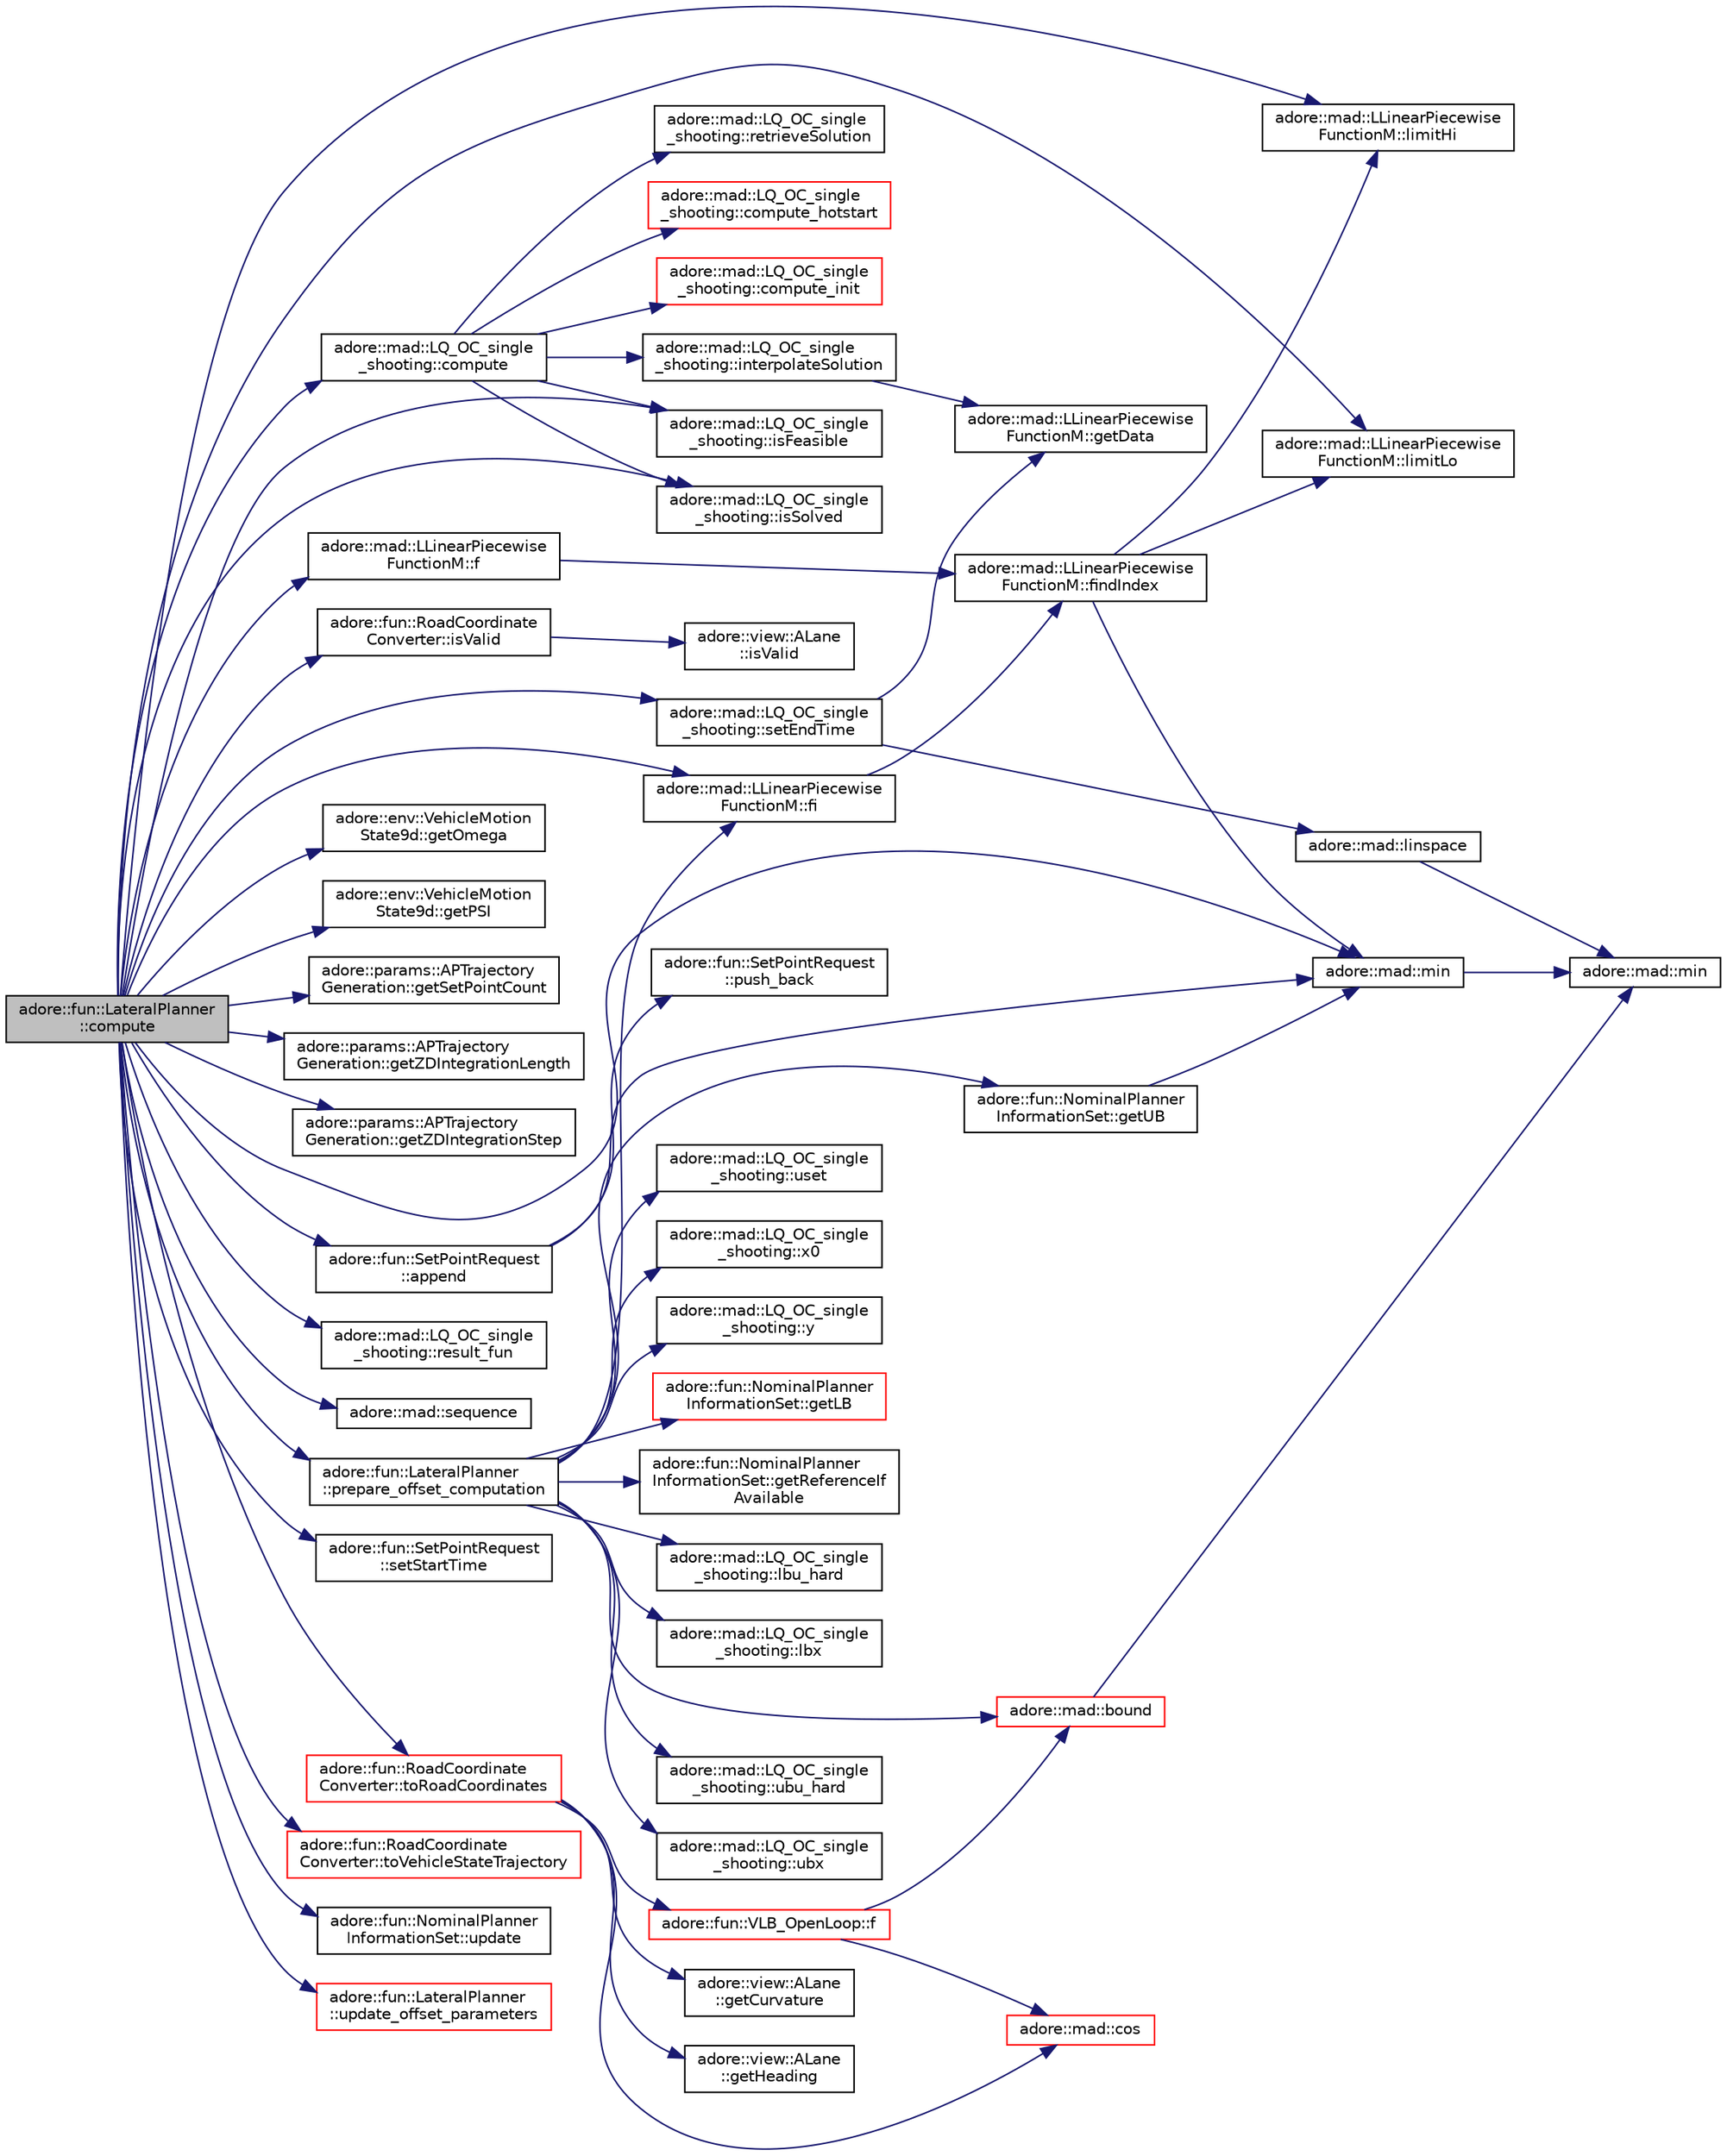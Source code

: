 digraph "adore::fun::LateralPlanner::compute"
{
 // LATEX_PDF_SIZE
  edge [fontname="Helvetica",fontsize="10",labelfontname="Helvetica",labelfontsize="10"];
  node [fontname="Helvetica",fontsize="10",shape=record];
  rankdir="LR";
  Node1 [label="adore::fun::LateralPlanner\l::compute",height=0.2,width=0.4,color="black", fillcolor="grey75", style="filled", fontcolor="black",tooltip=" "];
  Node1 -> Node2 [color="midnightblue",fontsize="10",style="solid",fontname="Helvetica"];
  Node2 [label="adore::fun::SetPointRequest\l::append",height=0.2,width=0.4,color="black", fillcolor="white", style="filled",URL="$classadore_1_1fun_1_1SetPointRequest.html#aab7094a0ef474f4d84321f454e4adcac",tooltip=" "];
  Node2 -> Node3 [color="midnightblue",fontsize="10",style="solid",fontname="Helvetica"];
  Node3 [label="adore::mad::min",height=0.2,width=0.4,color="black", fillcolor="white", style="filled",URL="$namespaceadore_1_1mad.html#ab58ecb752f9bbfe27832e0a2c0e22c2b",tooltip=" "];
  Node3 -> Node4 [color="midnightblue",fontsize="10",style="solid",fontname="Helvetica"];
  Node4 [label="adore::mad::min",height=0.2,width=0.4,color="black", fillcolor="white", style="filled",URL="$namespaceadore_1_1mad.html#ac61b79c007d1859f93a10c04272095a1",tooltip=" "];
  Node2 -> Node5 [color="midnightblue",fontsize="10",style="solid",fontname="Helvetica"];
  Node5 [label="adore::fun::SetPointRequest\l::push_back",height=0.2,width=0.4,color="black", fillcolor="white", style="filled",URL="$classadore_1_1fun_1_1SetPointRequest.html#a8b7156c464446633ff3d1dbcd21d0d61",tooltip=" "];
  Node1 -> Node6 [color="midnightblue",fontsize="10",style="solid",fontname="Helvetica"];
  Node6 [label="adore::mad::LQ_OC_single\l_shooting::compute",height=0.2,width=0.4,color="black", fillcolor="white", style="filled",URL="$classadore_1_1mad_1_1LQ__OC__single__shooting.html#a7bebc7143eb918b018d5b46c01ce5fef",tooltip=" "];
  Node6 -> Node7 [color="midnightblue",fontsize="10",style="solid",fontname="Helvetica"];
  Node7 [label="adore::mad::LQ_OC_single\l_shooting::compute_hotstart",height=0.2,width=0.4,color="red", fillcolor="white", style="filled",URL="$classadore_1_1mad_1_1LQ__OC__single__shooting.html#ac10e9b4bc5ff04461ed6702120cf1d2d",tooltip=" "];
  Node6 -> Node14 [color="midnightblue",fontsize="10",style="solid",fontname="Helvetica"];
  Node14 [label="adore::mad::LQ_OC_single\l_shooting::compute_init",height=0.2,width=0.4,color="red", fillcolor="white", style="filled",URL="$classadore_1_1mad_1_1LQ__OC__single__shooting.html#a0df709316bcad25c0678151b6597f0b4",tooltip=" "];
  Node6 -> Node26 [color="midnightblue",fontsize="10",style="solid",fontname="Helvetica"];
  Node26 [label="adore::mad::LQ_OC_single\l_shooting::interpolateSolution",height=0.2,width=0.4,color="black", fillcolor="white", style="filled",URL="$classadore_1_1mad_1_1LQ__OC__single__shooting.html#abe069a4836e81bf210658ee796ef3e77",tooltip=" "];
  Node26 -> Node27 [color="midnightblue",fontsize="10",style="solid",fontname="Helvetica"];
  Node27 [label="adore::mad::LLinearPiecewise\lFunctionM::getData",height=0.2,width=0.4,color="black", fillcolor="white", style="filled",URL="$classadore_1_1mad_1_1LLinearPiecewiseFunctionM.html#aa94d90c8643e2d6792f8594f3d666503",tooltip=" "];
  Node6 -> Node28 [color="midnightblue",fontsize="10",style="solid",fontname="Helvetica"];
  Node28 [label="adore::mad::LQ_OC_single\l_shooting::isFeasible",height=0.2,width=0.4,color="black", fillcolor="white", style="filled",URL="$classadore_1_1mad_1_1LQ__OC__single__shooting.html#afa43c68e837700185a3d606ea12e311e",tooltip=" "];
  Node6 -> Node29 [color="midnightblue",fontsize="10",style="solid",fontname="Helvetica"];
  Node29 [label="adore::mad::LQ_OC_single\l_shooting::isSolved",height=0.2,width=0.4,color="black", fillcolor="white", style="filled",URL="$classadore_1_1mad_1_1LQ__OC__single__shooting.html#a022337da9434a344265d2b6b07114551",tooltip=" "];
  Node6 -> Node30 [color="midnightblue",fontsize="10",style="solid",fontname="Helvetica"];
  Node30 [label="adore::mad::LQ_OC_single\l_shooting::retrieveSolution",height=0.2,width=0.4,color="black", fillcolor="white", style="filled",URL="$classadore_1_1mad_1_1LQ__OC__single__shooting.html#a64d1ba117b811bed1f884f05c3c56d8d",tooltip=" "];
  Node1 -> Node31 [color="midnightblue",fontsize="10",style="solid",fontname="Helvetica"];
  Node31 [label="adore::mad::LLinearPiecewise\lFunctionM::f",height=0.2,width=0.4,color="black", fillcolor="white", style="filled",URL="$classadore_1_1mad_1_1LLinearPiecewiseFunctionM.html#a0ec611759526365bf49ca6f8781f0262",tooltip=" "];
  Node31 -> Node32 [color="midnightblue",fontsize="10",style="solid",fontname="Helvetica"];
  Node32 [label="adore::mad::LLinearPiecewise\lFunctionM::findIndex",height=0.2,width=0.4,color="black", fillcolor="white", style="filled",URL="$classadore_1_1mad_1_1LLinearPiecewiseFunctionM.html#a92f9ea09083d587aa2ffa1ec600be3b5",tooltip=" "];
  Node32 -> Node33 [color="midnightblue",fontsize="10",style="solid",fontname="Helvetica"];
  Node33 [label="adore::mad::LLinearPiecewise\lFunctionM::limitHi",height=0.2,width=0.4,color="black", fillcolor="white", style="filled",URL="$classadore_1_1mad_1_1LLinearPiecewiseFunctionM.html#aaa496b8ceb3ed505f6450225c46a077a",tooltip=" "];
  Node32 -> Node34 [color="midnightblue",fontsize="10",style="solid",fontname="Helvetica"];
  Node34 [label="adore::mad::LLinearPiecewise\lFunctionM::limitLo",height=0.2,width=0.4,color="black", fillcolor="white", style="filled",URL="$classadore_1_1mad_1_1LLinearPiecewiseFunctionM.html#a682841e9bc82a0653745dce6f908bfa6",tooltip=" "];
  Node32 -> Node3 [color="midnightblue",fontsize="10",style="solid",fontname="Helvetica"];
  Node1 -> Node35 [color="midnightblue",fontsize="10",style="solid",fontname="Helvetica"];
  Node35 [label="adore::mad::LLinearPiecewise\lFunctionM::fi",height=0.2,width=0.4,color="black", fillcolor="white", style="filled",URL="$classadore_1_1mad_1_1LLinearPiecewiseFunctionM.html#a613647d25f701fde004410b79b130224",tooltip=" "];
  Node35 -> Node32 [color="midnightblue",fontsize="10",style="solid",fontname="Helvetica"];
  Node1 -> Node36 [color="midnightblue",fontsize="10",style="solid",fontname="Helvetica"];
  Node36 [label="adore::env::VehicleMotion\lState9d::getOmega",height=0.2,width=0.4,color="black", fillcolor="white", style="filled",URL="$structadore_1_1env_1_1VehicleMotionState9d.html#a39294f52e08a67b58a6beabec70d2d97",tooltip="Get the yaw rate."];
  Node1 -> Node37 [color="midnightblue",fontsize="10",style="solid",fontname="Helvetica"];
  Node37 [label="adore::env::VehicleMotion\lState9d::getPSI",height=0.2,width=0.4,color="black", fillcolor="white", style="filled",URL="$structadore_1_1env_1_1VehicleMotionState9d.html#a65ca6ea033cf05674de50b8996a586a3",tooltip="Get the heading."];
  Node1 -> Node38 [color="midnightblue",fontsize="10",style="solid",fontname="Helvetica"];
  Node38 [label="adore::params::APTrajectory\lGeneration::getSetPointCount",height=0.2,width=0.4,color="black", fillcolor="white", style="filled",URL="$classadore_1_1params_1_1APTrajectoryGeneration.html#a2e750f3236e239b8f823170ab9a6e1f1",tooltip="number of set points in set-point request"];
  Node1 -> Node39 [color="midnightblue",fontsize="10",style="solid",fontname="Helvetica"];
  Node39 [label="adore::params::APTrajectory\lGeneration::getZDIntegrationLength",height=0.2,width=0.4,color="black", fillcolor="white", style="filled",URL="$classadore_1_1params_1_1APTrajectoryGeneration.html#a554eb7bc201e40f5ceb7b329413d4dcc",tooltip="zero dynamics integration length"];
  Node1 -> Node40 [color="midnightblue",fontsize="10",style="solid",fontname="Helvetica"];
  Node40 [label="adore::params::APTrajectory\lGeneration::getZDIntegrationStep",height=0.2,width=0.4,color="black", fillcolor="white", style="filled",URL="$classadore_1_1params_1_1APTrajectoryGeneration.html#a1b76e54b153136f52bc2df5c1e677a53",tooltip="zero dynamics step size"];
  Node1 -> Node28 [color="midnightblue",fontsize="10",style="solid",fontname="Helvetica"];
  Node1 -> Node29 [color="midnightblue",fontsize="10",style="solid",fontname="Helvetica"];
  Node1 -> Node41 [color="midnightblue",fontsize="10",style="solid",fontname="Helvetica"];
  Node41 [label="adore::fun::RoadCoordinate\lConverter::isValid",height=0.2,width=0.4,color="black", fillcolor="white", style="filled",URL="$classadore_1_1fun_1_1RoadCoordinateConverter.html#adcfa7a5683e7ce1ce1c495226f9d56d6",tooltip=" "];
  Node41 -> Node42 [color="midnightblue",fontsize="10",style="solid",fontname="Helvetica"];
  Node42 [label="adore::view::ALane\l::isValid",height=0.2,width=0.4,color="black", fillcolor="white", style="filled",URL="$classadore_1_1view_1_1ALane.html#a7995d6c08470c31414ecd7891ec16f05",tooltip=" "];
  Node1 -> Node33 [color="midnightblue",fontsize="10",style="solid",fontname="Helvetica"];
  Node1 -> Node34 [color="midnightblue",fontsize="10",style="solid",fontname="Helvetica"];
  Node1 -> Node3 [color="midnightblue",fontsize="10",style="solid",fontname="Helvetica"];
  Node1 -> Node43 [color="midnightblue",fontsize="10",style="solid",fontname="Helvetica"];
  Node43 [label="adore::fun::LateralPlanner\l::prepare_offset_computation",height=0.2,width=0.4,color="black", fillcolor="white", style="filled",URL="$classadore_1_1fun_1_1LateralPlanner.html#a693509deea6464322cd6219ebced4b05",tooltip=" "];
  Node43 -> Node44 [color="midnightblue",fontsize="10",style="solid",fontname="Helvetica"];
  Node44 [label="adore::mad::bound",height=0.2,width=0.4,color="red", fillcolor="white", style="filled",URL="$namespaceadore_1_1mad.html#a927f4883d4edcec4dcfd9bb1f09d4f62",tooltip=" "];
  Node44 -> Node4 [color="midnightblue",fontsize="10",style="solid",fontname="Helvetica"];
  Node43 -> Node35 [color="midnightblue",fontsize="10",style="solid",fontname="Helvetica"];
  Node43 -> Node46 [color="midnightblue",fontsize="10",style="solid",fontname="Helvetica"];
  Node46 [label="adore::fun::NominalPlanner\lInformationSet::getLB",height=0.2,width=0.4,color="red", fillcolor="white", style="filled",URL="$classadore_1_1fun_1_1NominalPlannerInformationSet.html#a1b23bae3d6cdbbcf9ca9bd7c2d52a725",tooltip=" "];
  Node43 -> Node48 [color="midnightblue",fontsize="10",style="solid",fontname="Helvetica"];
  Node48 [label="adore::fun::NominalPlanner\lInformationSet::getReferenceIf\lAvailable",height=0.2,width=0.4,color="black", fillcolor="white", style="filled",URL="$classadore_1_1fun_1_1NominalPlannerInformationSet.html#aee98118f0f863ce9b9a8d5b39bc455db",tooltip=" "];
  Node43 -> Node49 [color="midnightblue",fontsize="10",style="solid",fontname="Helvetica"];
  Node49 [label="adore::fun::NominalPlanner\lInformationSet::getUB",height=0.2,width=0.4,color="black", fillcolor="white", style="filled",URL="$classadore_1_1fun_1_1NominalPlannerInformationSet.html#aa30859be2ba4d9634641421e2b31ee9a",tooltip=" "];
  Node49 -> Node3 [color="midnightblue",fontsize="10",style="solid",fontname="Helvetica"];
  Node43 -> Node50 [color="midnightblue",fontsize="10",style="solid",fontname="Helvetica"];
  Node50 [label="adore::mad::LQ_OC_single\l_shooting::lbu_hard",height=0.2,width=0.4,color="black", fillcolor="white", style="filled",URL="$classadore_1_1mad_1_1LQ__OC__single__shooting.html#a789473603b2918d283eda978bd23d38d",tooltip=" "];
  Node43 -> Node51 [color="midnightblue",fontsize="10",style="solid",fontname="Helvetica"];
  Node51 [label="adore::mad::LQ_OC_single\l_shooting::lbx",height=0.2,width=0.4,color="black", fillcolor="white", style="filled",URL="$classadore_1_1mad_1_1LQ__OC__single__shooting.html#a53223262c512cfcb70460322dda8aa9d",tooltip=" "];
  Node43 -> Node52 [color="midnightblue",fontsize="10",style="solid",fontname="Helvetica"];
  Node52 [label="adore::mad::LQ_OC_single\l_shooting::ubu_hard",height=0.2,width=0.4,color="black", fillcolor="white", style="filled",URL="$classadore_1_1mad_1_1LQ__OC__single__shooting.html#a6775faf97e01cf9c37dcf6e19a8552cf",tooltip=" "];
  Node43 -> Node53 [color="midnightblue",fontsize="10",style="solid",fontname="Helvetica"];
  Node53 [label="adore::mad::LQ_OC_single\l_shooting::ubx",height=0.2,width=0.4,color="black", fillcolor="white", style="filled",URL="$classadore_1_1mad_1_1LQ__OC__single__shooting.html#a7e41b45bc0c9a8da10d7351a8a767826",tooltip=" "];
  Node43 -> Node54 [color="midnightblue",fontsize="10",style="solid",fontname="Helvetica"];
  Node54 [label="adore::mad::LQ_OC_single\l_shooting::uset",height=0.2,width=0.4,color="black", fillcolor="white", style="filled",URL="$classadore_1_1mad_1_1LQ__OC__single__shooting.html#a7067808954185673096279ab82750ce7",tooltip=" "];
  Node43 -> Node55 [color="midnightblue",fontsize="10",style="solid",fontname="Helvetica"];
  Node55 [label="adore::mad::LQ_OC_single\l_shooting::x0",height=0.2,width=0.4,color="black", fillcolor="white", style="filled",URL="$classadore_1_1mad_1_1LQ__OC__single__shooting.html#abcab82e27be5f7da881836c156c6c10a",tooltip=" "];
  Node43 -> Node56 [color="midnightblue",fontsize="10",style="solid",fontname="Helvetica"];
  Node56 [label="adore::mad::LQ_OC_single\l_shooting::y",height=0.2,width=0.4,color="black", fillcolor="white", style="filled",URL="$classadore_1_1mad_1_1LQ__OC__single__shooting.html#a56efed026cb38950ab5aa10fb0ee298f",tooltip=" "];
  Node1 -> Node57 [color="midnightblue",fontsize="10",style="solid",fontname="Helvetica"];
  Node57 [label="adore::mad::LQ_OC_single\l_shooting::result_fun",height=0.2,width=0.4,color="black", fillcolor="white", style="filled",URL="$classadore_1_1mad_1_1LQ__OC__single__shooting.html#ab6f5bd1eb96f8ce2494870a3ed022727",tooltip=" "];
  Node1 -> Node58 [color="midnightblue",fontsize="10",style="solid",fontname="Helvetica"];
  Node58 [label="adore::mad::sequence",height=0.2,width=0.4,color="black", fillcolor="white", style="filled",URL="$namespaceadore_1_1mad.html#a15b1829de65d2573103877d5ffb6215a",tooltip=" "];
  Node1 -> Node59 [color="midnightblue",fontsize="10",style="solid",fontname="Helvetica"];
  Node59 [label="adore::mad::LQ_OC_single\l_shooting::setEndTime",height=0.2,width=0.4,color="black", fillcolor="white", style="filled",URL="$classadore_1_1mad_1_1LQ__OC__single__shooting.html#aecdd95ad5bc7477755b134d55c30e50a",tooltip=" "];
  Node59 -> Node27 [color="midnightblue",fontsize="10",style="solid",fontname="Helvetica"];
  Node59 -> Node60 [color="midnightblue",fontsize="10",style="solid",fontname="Helvetica"];
  Node60 [label="adore::mad::linspace",height=0.2,width=0.4,color="black", fillcolor="white", style="filled",URL="$namespaceadore_1_1mad.html#a7bfd7c9a7c5816ef00e7b52d20957690",tooltip=" "];
  Node60 -> Node4 [color="midnightblue",fontsize="10",style="solid",fontname="Helvetica"];
  Node1 -> Node61 [color="midnightblue",fontsize="10",style="solid",fontname="Helvetica"];
  Node61 [label="adore::fun::SetPointRequest\l::setStartTime",height=0.2,width=0.4,color="black", fillcolor="white", style="filled",URL="$classadore_1_1fun_1_1SetPointRequest.html#a666c1b02a4de2c2a9252f3290dc1dcfc",tooltip=" "];
  Node1 -> Node62 [color="midnightblue",fontsize="10",style="solid",fontname="Helvetica"];
  Node62 [label="adore::fun::RoadCoordinate\lConverter::toRoadCoordinates",height=0.2,width=0.4,color="red", fillcolor="white", style="filled",URL="$classadore_1_1fun_1_1RoadCoordinateConverter.html#ab47571780305ab646a4d27598e9e3dc4",tooltip=" "];
  Node62 -> Node63 [color="midnightblue",fontsize="10",style="solid",fontname="Helvetica"];
  Node63 [label="adore::mad::cos",height=0.2,width=0.4,color="red", fillcolor="white", style="filled",URL="$namespaceadore_1_1mad.html#a70b9fe3efbb34c0f9621147e3456bfa8",tooltip=" "];
  Node62 -> Node65 [color="midnightblue",fontsize="10",style="solid",fontname="Helvetica"];
  Node65 [label="adore::fun::VLB_OpenLoop::f",height=0.2,width=0.4,color="red", fillcolor="white", style="filled",URL="$classadore_1_1fun_1_1VLB__OpenLoop.html#a4cabed52bbea40a691433e5cad0891ae",tooltip=" "];
  Node65 -> Node44 [color="midnightblue",fontsize="10",style="solid",fontname="Helvetica"];
  Node65 -> Node63 [color="midnightblue",fontsize="10",style="solid",fontname="Helvetica"];
  Node62 -> Node66 [color="midnightblue",fontsize="10",style="solid",fontname="Helvetica"];
  Node66 [label="adore::view::ALane\l::getCurvature",height=0.2,width=0.4,color="black", fillcolor="white", style="filled",URL="$classadore_1_1view_1_1ALane.html#ad5963a8f522ef6f0525f8a08b8b09968",tooltip=" "];
  Node62 -> Node67 [color="midnightblue",fontsize="10",style="solid",fontname="Helvetica"];
  Node67 [label="adore::view::ALane\l::getHeading",height=0.2,width=0.4,color="black", fillcolor="white", style="filled",URL="$classadore_1_1view_1_1ALane.html#ae633a0321ddfbc46bc041d5f1378077d",tooltip=" "];
  Node1 -> Node71 [color="midnightblue",fontsize="10",style="solid",fontname="Helvetica"];
  Node71 [label="adore::fun::RoadCoordinate\lConverter::toVehicleStateTrajectory",height=0.2,width=0.4,color="red", fillcolor="white", style="filled",URL="$classadore_1_1fun_1_1RoadCoordinateConverter.html#a3a9bc4f8308a4ba45cbcdb8e3783ccfe",tooltip=" "];
  Node1 -> Node74 [color="midnightblue",fontsize="10",style="solid",fontname="Helvetica"];
  Node74 [label="adore::fun::NominalPlanner\lInformationSet::update",height=0.2,width=0.4,color="black", fillcolor="white", style="filled",URL="$classadore_1_1fun_1_1NominalPlannerInformationSet.html#a8f4a317aa2e1c72060d6191988949277",tooltip=" "];
  Node1 -> Node75 [color="midnightblue",fontsize="10",style="solid",fontname="Helvetica"];
  Node75 [label="adore::fun::LateralPlanner\l::update_offset_parameters",height=0.2,width=0.4,color="red", fillcolor="white", style="filled",URL="$classadore_1_1fun_1_1LateralPlanner.html#ad2d45159b7e61d92b9fdb0bffba79b78",tooltip=" "];
}
